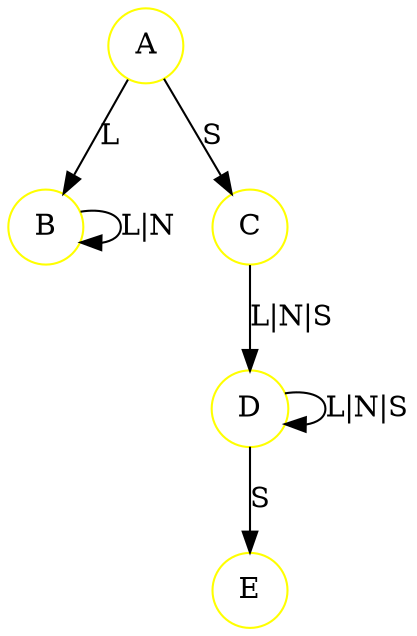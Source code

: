digraph G {
node [shape=circle, color=yellow]
A
A -> B [label = L]
B -> B [label = "L|N"]
C -> D [label = "L|N|S"]
D -> D [label = "L|N|S"]
A -> C [label = S]
D -> E [label = S]
}